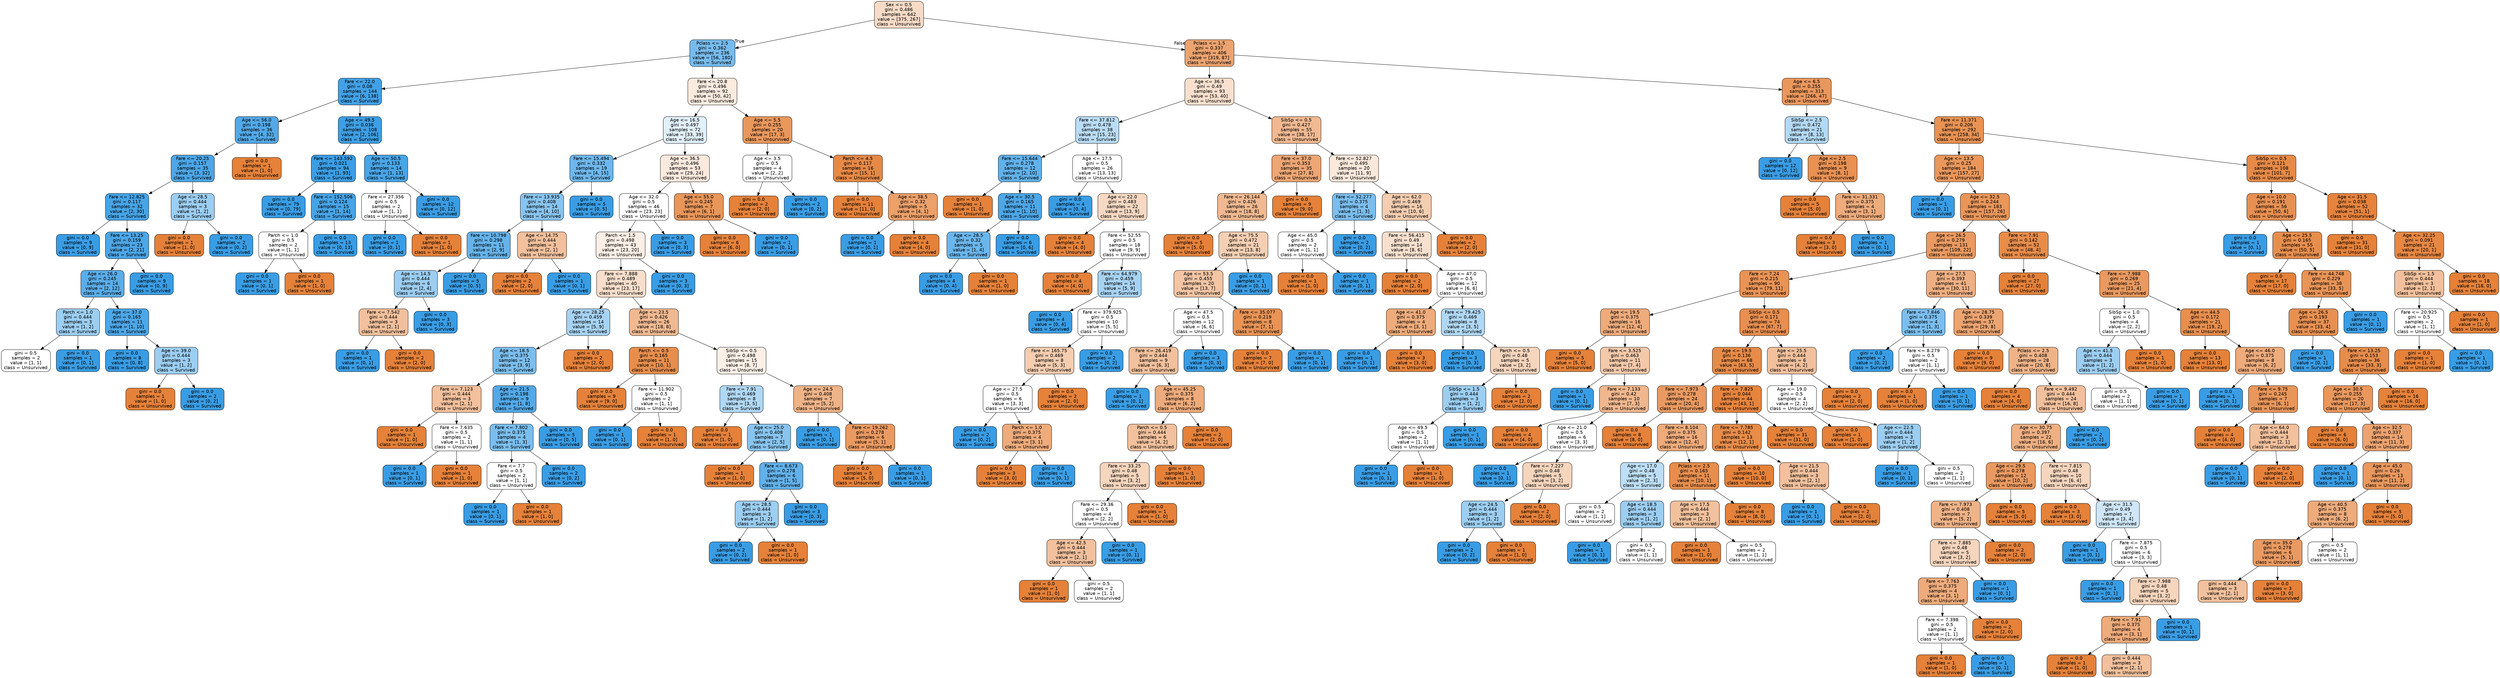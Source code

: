 digraph Tree {
node [shape=box, style="filled, rounded", color="black", fontname=helvetica] ;
edge [fontname=helvetica] ;
0 [label="Sex <= 0.5\ngini = 0.486\nsamples = 642\nvalue = [375, 267]\nclass = Unsurvived", fillcolor="#f8dbc6"] ;
1 [label="Pclass <= 2.5\ngini = 0.362\nsamples = 236\nvalue = [56, 180]\nclass = Survived", fillcolor="#77bbed"] ;
0 -> 1 [labeldistance=2.5, labelangle=45, headlabel="True"] ;
2 [label="Fare <= 22.0\ngini = 0.08\nsamples = 144\nvalue = [6, 138]\nclass = Survived", fillcolor="#42a1e6"] ;
1 -> 2 ;
3 [label="Age <= 56.0\ngini = 0.198\nsamples = 36\nvalue = [4, 32]\nclass = Survived", fillcolor="#52a9e8"] ;
2 -> 3 ;
4 [label="Fare <= 20.25\ngini = 0.157\nsamples = 35\nvalue = [3, 32]\nclass = Survived", fillcolor="#4ca6e7"] ;
3 -> 4 ;
5 [label="Fare <= 12.825\ngini = 0.117\nsamples = 32\nvalue = [2, 30]\nclass = Survived", fillcolor="#46a4e7"] ;
4 -> 5 ;
6 [label="gini = 0.0\nsamples = 9\nvalue = [0, 9]\nclass = Survived", fillcolor="#399de5"] ;
5 -> 6 ;
7 [label="Fare <= 13.25\ngini = 0.159\nsamples = 23\nvalue = [2, 21]\nclass = Survived", fillcolor="#4ca6e7"] ;
5 -> 7 ;
8 [label="Age <= 26.0\ngini = 0.245\nsamples = 14\nvalue = [2, 12]\nclass = Survived", fillcolor="#5aade9"] ;
7 -> 8 ;
9 [label="Parch <= 1.0\ngini = 0.444\nsamples = 3\nvalue = [1, 2]\nclass = Survived", fillcolor="#9ccef2"] ;
8 -> 9 ;
10 [label="gini = 0.5\nsamples = 2\nvalue = [1, 1]\nclass = Unsurvived", fillcolor="#ffffff"] ;
9 -> 10 ;
11 [label="gini = 0.0\nsamples = 1\nvalue = [0, 1]\nclass = Survived", fillcolor="#399de5"] ;
9 -> 11 ;
12 [label="Age <= 37.0\ngini = 0.165\nsamples = 11\nvalue = [1, 10]\nclass = Survived", fillcolor="#4da7e8"] ;
8 -> 12 ;
13 [label="gini = 0.0\nsamples = 8\nvalue = [0, 8]\nclass = Survived", fillcolor="#399de5"] ;
12 -> 13 ;
14 [label="Age <= 39.0\ngini = 0.444\nsamples = 3\nvalue = [1, 2]\nclass = Survived", fillcolor="#9ccef2"] ;
12 -> 14 ;
15 [label="gini = 0.0\nsamples = 1\nvalue = [1, 0]\nclass = Unsurvived", fillcolor="#e58139"] ;
14 -> 15 ;
16 [label="gini = 0.0\nsamples = 2\nvalue = [0, 2]\nclass = Survived", fillcolor="#399de5"] ;
14 -> 16 ;
17 [label="gini = 0.0\nsamples = 9\nvalue = [0, 9]\nclass = Survived", fillcolor="#399de5"] ;
7 -> 17 ;
18 [label="Age <= 28.5\ngini = 0.444\nsamples = 3\nvalue = [1, 2]\nclass = Survived", fillcolor="#9ccef2"] ;
4 -> 18 ;
19 [label="gini = 0.0\nsamples = 1\nvalue = [1, 0]\nclass = Unsurvived", fillcolor="#e58139"] ;
18 -> 19 ;
20 [label="gini = 0.0\nsamples = 2\nvalue = [0, 2]\nclass = Survived", fillcolor="#399de5"] ;
18 -> 20 ;
21 [label="gini = 0.0\nsamples = 1\nvalue = [1, 0]\nclass = Unsurvived", fillcolor="#e58139"] ;
3 -> 21 ;
22 [label="Age <= 49.5\ngini = 0.036\nsamples = 108\nvalue = [2, 106]\nclass = Survived", fillcolor="#3d9fe5"] ;
2 -> 22 ;
23 [label="Fare <= 143.592\ngini = 0.021\nsamples = 94\nvalue = [1, 93]\nclass = Survived", fillcolor="#3b9ee5"] ;
22 -> 23 ;
24 [label="gini = 0.0\nsamples = 79\nvalue = [0, 79]\nclass = Survived", fillcolor="#399de5"] ;
23 -> 24 ;
25 [label="Fare <= 152.506\ngini = 0.124\nsamples = 15\nvalue = [1, 14]\nclass = Survived", fillcolor="#47a4e7"] ;
23 -> 25 ;
26 [label="Parch <= 1.0\ngini = 0.5\nsamples = 2\nvalue = [1, 1]\nclass = Unsurvived", fillcolor="#ffffff"] ;
25 -> 26 ;
27 [label="gini = 0.0\nsamples = 1\nvalue = [0, 1]\nclass = Survived", fillcolor="#399de5"] ;
26 -> 27 ;
28 [label="gini = 0.0\nsamples = 1\nvalue = [1, 0]\nclass = Unsurvived", fillcolor="#e58139"] ;
26 -> 28 ;
29 [label="gini = 0.0\nsamples = 13\nvalue = [0, 13]\nclass = Survived", fillcolor="#399de5"] ;
25 -> 29 ;
30 [label="Age <= 50.5\ngini = 0.133\nsamples = 14\nvalue = [1, 13]\nclass = Survived", fillcolor="#48a5e7"] ;
22 -> 30 ;
31 [label="Fare <= 27.356\ngini = 0.5\nsamples = 2\nvalue = [1, 1]\nclass = Unsurvived", fillcolor="#ffffff"] ;
30 -> 31 ;
32 [label="gini = 0.0\nsamples = 1\nvalue = [0, 1]\nclass = Survived", fillcolor="#399de5"] ;
31 -> 32 ;
33 [label="gini = 0.0\nsamples = 1\nvalue = [1, 0]\nclass = Unsurvived", fillcolor="#e58139"] ;
31 -> 33 ;
34 [label="gini = 0.0\nsamples = 12\nvalue = [0, 12]\nclass = Survived", fillcolor="#399de5"] ;
30 -> 34 ;
35 [label="Fare <= 20.8\ngini = 0.496\nsamples = 92\nvalue = [50, 42]\nclass = Unsurvived", fillcolor="#fbebdf"] ;
1 -> 35 ;
36 [label="Age <= 16.5\ngini = 0.497\nsamples = 72\nvalue = [33, 39]\nclass = Survived", fillcolor="#e1f0fb"] ;
35 -> 36 ;
37 [label="Fare <= 15.494\ngini = 0.332\nsamples = 19\nvalue = [4, 15]\nclass = Survived", fillcolor="#6eb7ec"] ;
36 -> 37 ;
38 [label="Fare <= 13.935\ngini = 0.408\nsamples = 14\nvalue = [4, 10]\nclass = Survived", fillcolor="#88c4ef"] ;
37 -> 38 ;
39 [label="Fare <= 10.798\ngini = 0.298\nsamples = 11\nvalue = [2, 9]\nclass = Survived", fillcolor="#65b3eb"] ;
38 -> 39 ;
40 [label="Age <= 14.5\ngini = 0.444\nsamples = 6\nvalue = [2, 4]\nclass = Survived", fillcolor="#9ccef2"] ;
39 -> 40 ;
41 [label="Fare <= 7.542\ngini = 0.444\nsamples = 3\nvalue = [2, 1]\nclass = Unsurvived", fillcolor="#f2c09c"] ;
40 -> 41 ;
42 [label="gini = 0.0\nsamples = 1\nvalue = [0, 1]\nclass = Survived", fillcolor="#399de5"] ;
41 -> 42 ;
43 [label="gini = 0.0\nsamples = 2\nvalue = [2, 0]\nclass = Unsurvived", fillcolor="#e58139"] ;
41 -> 43 ;
44 [label="gini = 0.0\nsamples = 3\nvalue = [0, 3]\nclass = Survived", fillcolor="#399de5"] ;
40 -> 44 ;
45 [label="gini = 0.0\nsamples = 5\nvalue = [0, 5]\nclass = Survived", fillcolor="#399de5"] ;
39 -> 45 ;
46 [label="Age <= 14.75\ngini = 0.444\nsamples = 3\nvalue = [2, 1]\nclass = Unsurvived", fillcolor="#f2c09c"] ;
38 -> 46 ;
47 [label="gini = 0.0\nsamples = 2\nvalue = [2, 0]\nclass = Unsurvived", fillcolor="#e58139"] ;
46 -> 47 ;
48 [label="gini = 0.0\nsamples = 1\nvalue = [0, 1]\nclass = Survived", fillcolor="#399de5"] ;
46 -> 48 ;
49 [label="gini = 0.0\nsamples = 5\nvalue = [0, 5]\nclass = Survived", fillcolor="#399de5"] ;
37 -> 49 ;
50 [label="Age <= 36.5\ngini = 0.496\nsamples = 53\nvalue = [29, 24]\nclass = Unsurvived", fillcolor="#fbe9dd"] ;
36 -> 50 ;
51 [label="Age <= 32.0\ngini = 0.5\nsamples = 46\nvalue = [23, 23]\nclass = Unsurvived", fillcolor="#ffffff"] ;
50 -> 51 ;
52 [label="Parch <= 1.5\ngini = 0.498\nsamples = 43\nvalue = [23, 20]\nclass = Unsurvived", fillcolor="#fcefe5"] ;
51 -> 52 ;
53 [label="Fare <= 7.888\ngini = 0.489\nsamples = 40\nvalue = [23, 17]\nclass = Unsurvived", fillcolor="#f8decb"] ;
52 -> 53 ;
54 [label="Age <= 28.25\ngini = 0.459\nsamples = 14\nvalue = [5, 9]\nclass = Survived", fillcolor="#a7d3f3"] ;
53 -> 54 ;
55 [label="Age <= 18.5\ngini = 0.375\nsamples = 12\nvalue = [3, 9]\nclass = Survived", fillcolor="#7bbeee"] ;
54 -> 55 ;
56 [label="Fare <= 7.123\ngini = 0.444\nsamples = 3\nvalue = [2, 1]\nclass = Unsurvived", fillcolor="#f2c09c"] ;
55 -> 56 ;
57 [label="gini = 0.0\nsamples = 1\nvalue = [1, 0]\nclass = Unsurvived", fillcolor="#e58139"] ;
56 -> 57 ;
58 [label="Fare <= 7.635\ngini = 0.5\nsamples = 2\nvalue = [1, 1]\nclass = Unsurvived", fillcolor="#ffffff"] ;
56 -> 58 ;
59 [label="gini = 0.0\nsamples = 1\nvalue = [0, 1]\nclass = Survived", fillcolor="#399de5"] ;
58 -> 59 ;
60 [label="gini = 0.0\nsamples = 1\nvalue = [1, 0]\nclass = Unsurvived", fillcolor="#e58139"] ;
58 -> 60 ;
61 [label="Age <= 21.5\ngini = 0.198\nsamples = 9\nvalue = [1, 8]\nclass = Survived", fillcolor="#52a9e8"] ;
55 -> 61 ;
62 [label="Fare <= 7.802\ngini = 0.375\nsamples = 4\nvalue = [1, 3]\nclass = Survived", fillcolor="#7bbeee"] ;
61 -> 62 ;
63 [label="Fare <= 7.7\ngini = 0.5\nsamples = 2\nvalue = [1, 1]\nclass = Unsurvived", fillcolor="#ffffff"] ;
62 -> 63 ;
64 [label="gini = 0.0\nsamples = 1\nvalue = [0, 1]\nclass = Survived", fillcolor="#399de5"] ;
63 -> 64 ;
65 [label="gini = 0.0\nsamples = 1\nvalue = [1, 0]\nclass = Unsurvived", fillcolor="#e58139"] ;
63 -> 65 ;
66 [label="gini = 0.0\nsamples = 2\nvalue = [0, 2]\nclass = Survived", fillcolor="#399de5"] ;
62 -> 66 ;
67 [label="gini = 0.0\nsamples = 5\nvalue = [0, 5]\nclass = Survived", fillcolor="#399de5"] ;
61 -> 67 ;
68 [label="gini = 0.0\nsamples = 2\nvalue = [2, 0]\nclass = Unsurvived", fillcolor="#e58139"] ;
54 -> 68 ;
69 [label="Age <= 23.5\ngini = 0.426\nsamples = 26\nvalue = [18, 8]\nclass = Unsurvived", fillcolor="#f1b991"] ;
53 -> 69 ;
70 [label="Parch <= 0.5\ngini = 0.165\nsamples = 11\nvalue = [10, 1]\nclass = Unsurvived", fillcolor="#e88e4d"] ;
69 -> 70 ;
71 [label="gini = 0.0\nsamples = 9\nvalue = [9, 0]\nclass = Unsurvived", fillcolor="#e58139"] ;
70 -> 71 ;
72 [label="Fare <= 11.902\ngini = 0.5\nsamples = 2\nvalue = [1, 1]\nclass = Unsurvived", fillcolor="#ffffff"] ;
70 -> 72 ;
73 [label="gini = 0.0\nsamples = 1\nvalue = [0, 1]\nclass = Survived", fillcolor="#399de5"] ;
72 -> 73 ;
74 [label="gini = 0.0\nsamples = 1\nvalue = [1, 0]\nclass = Unsurvived", fillcolor="#e58139"] ;
72 -> 74 ;
75 [label="SibSp <= 0.5\ngini = 0.498\nsamples = 15\nvalue = [8, 7]\nclass = Unsurvived", fillcolor="#fcefe6"] ;
69 -> 75 ;
76 [label="Fare <= 7.91\ngini = 0.469\nsamples = 8\nvalue = [3, 5]\nclass = Survived", fillcolor="#b0d8f5"] ;
75 -> 76 ;
77 [label="gini = 0.0\nsamples = 1\nvalue = [1, 0]\nclass = Unsurvived", fillcolor="#e58139"] ;
76 -> 77 ;
78 [label="Age <= 25.0\ngini = 0.408\nsamples = 7\nvalue = [2, 5]\nclass = Survived", fillcolor="#88c4ef"] ;
76 -> 78 ;
79 [label="gini = 0.0\nsamples = 1\nvalue = [1, 0]\nclass = Unsurvived", fillcolor="#e58139"] ;
78 -> 79 ;
80 [label="Fare <= 8.673\ngini = 0.278\nsamples = 6\nvalue = [1, 5]\nclass = Survived", fillcolor="#61b1ea"] ;
78 -> 80 ;
81 [label="Age <= 28.5\ngini = 0.444\nsamples = 3\nvalue = [1, 2]\nclass = Survived", fillcolor="#9ccef2"] ;
80 -> 81 ;
82 [label="gini = 0.0\nsamples = 2\nvalue = [0, 2]\nclass = Survived", fillcolor="#399de5"] ;
81 -> 82 ;
83 [label="gini = 0.0\nsamples = 1\nvalue = [1, 0]\nclass = Unsurvived", fillcolor="#e58139"] ;
81 -> 83 ;
84 [label="gini = 0.0\nsamples = 3\nvalue = [0, 3]\nclass = Survived", fillcolor="#399de5"] ;
80 -> 84 ;
85 [label="Age <= 24.5\ngini = 0.408\nsamples = 7\nvalue = [5, 2]\nclass = Unsurvived", fillcolor="#efb388"] ;
75 -> 85 ;
86 [label="gini = 0.0\nsamples = 1\nvalue = [0, 1]\nclass = Survived", fillcolor="#399de5"] ;
85 -> 86 ;
87 [label="Fare <= 19.262\ngini = 0.278\nsamples = 6\nvalue = [5, 1]\nclass = Unsurvived", fillcolor="#ea9a61"] ;
85 -> 87 ;
88 [label="gini = 0.0\nsamples = 5\nvalue = [5, 0]\nclass = Unsurvived", fillcolor="#e58139"] ;
87 -> 88 ;
89 [label="gini = 0.0\nsamples = 1\nvalue = [0, 1]\nclass = Survived", fillcolor="#399de5"] ;
87 -> 89 ;
90 [label="gini = 0.0\nsamples = 3\nvalue = [0, 3]\nclass = Survived", fillcolor="#399de5"] ;
52 -> 90 ;
91 [label="gini = 0.0\nsamples = 3\nvalue = [0, 3]\nclass = Survived", fillcolor="#399de5"] ;
51 -> 91 ;
92 [label="Age <= 55.0\ngini = 0.245\nsamples = 7\nvalue = [6, 1]\nclass = Unsurvived", fillcolor="#e9965a"] ;
50 -> 92 ;
93 [label="gini = 0.0\nsamples = 6\nvalue = [6, 0]\nclass = Unsurvived", fillcolor="#e58139"] ;
92 -> 93 ;
94 [label="gini = 0.0\nsamples = 1\nvalue = [0, 1]\nclass = Survived", fillcolor="#399de5"] ;
92 -> 94 ;
95 [label="Age <= 5.5\ngini = 0.255\nsamples = 20\nvalue = [17, 3]\nclass = Unsurvived", fillcolor="#ea975c"] ;
35 -> 95 ;
96 [label="Age <= 3.5\ngini = 0.5\nsamples = 4\nvalue = [2, 2]\nclass = Unsurvived", fillcolor="#ffffff"] ;
95 -> 96 ;
97 [label="gini = 0.0\nsamples = 2\nvalue = [2, 0]\nclass = Unsurvived", fillcolor="#e58139"] ;
96 -> 97 ;
98 [label="gini = 0.0\nsamples = 2\nvalue = [0, 2]\nclass = Survived", fillcolor="#399de5"] ;
96 -> 98 ;
99 [label="Parch <= 4.5\ngini = 0.117\nsamples = 16\nvalue = [15, 1]\nclass = Unsurvived", fillcolor="#e78946"] ;
95 -> 99 ;
100 [label="gini = 0.0\nsamples = 11\nvalue = [11, 0]\nclass = Unsurvived", fillcolor="#e58139"] ;
99 -> 100 ;
101 [label="Age <= 38.5\ngini = 0.32\nsamples = 5\nvalue = [4, 1]\nclass = Unsurvived", fillcolor="#eca06a"] ;
99 -> 101 ;
102 [label="gini = 0.0\nsamples = 1\nvalue = [0, 1]\nclass = Survived", fillcolor="#399de5"] ;
101 -> 102 ;
103 [label="gini = 0.0\nsamples = 4\nvalue = [4, 0]\nclass = Unsurvived", fillcolor="#e58139"] ;
101 -> 103 ;
104 [label="Pclass <= 1.5\ngini = 0.337\nsamples = 406\nvalue = [319, 87]\nclass = Unsurvived", fillcolor="#eca36f"] ;
0 -> 104 [labeldistance=2.5, labelangle=-45, headlabel="False"] ;
105 [label="Age <= 36.5\ngini = 0.49\nsamples = 93\nvalue = [53, 40]\nclass = Unsurvived", fillcolor="#f9e0ce"] ;
104 -> 105 ;
106 [label="Fare <= 37.812\ngini = 0.478\nsamples = 38\nvalue = [15, 23]\nclass = Survived", fillcolor="#baddf6"] ;
105 -> 106 ;
107 [label="Fare <= 15.644\ngini = 0.278\nsamples = 12\nvalue = [2, 10]\nclass = Survived", fillcolor="#61b1ea"] ;
106 -> 107 ;
108 [label="gini = 0.0\nsamples = 1\nvalue = [1, 0]\nclass = Unsurvived", fillcolor="#e58139"] ;
107 -> 108 ;
109 [label="Age <= 30.5\ngini = 0.165\nsamples = 11\nvalue = [1, 10]\nclass = Survived", fillcolor="#4da7e8"] ;
107 -> 109 ;
110 [label="Age <= 28.5\ngini = 0.32\nsamples = 5\nvalue = [1, 4]\nclass = Survived", fillcolor="#6ab6ec"] ;
109 -> 110 ;
111 [label="gini = 0.0\nsamples = 4\nvalue = [0, 4]\nclass = Survived", fillcolor="#399de5"] ;
110 -> 111 ;
112 [label="gini = 0.0\nsamples = 1\nvalue = [1, 0]\nclass = Unsurvived", fillcolor="#e58139"] ;
110 -> 112 ;
113 [label="gini = 0.0\nsamples = 6\nvalue = [0, 6]\nclass = Survived", fillcolor="#399de5"] ;
109 -> 113 ;
114 [label="Age <= 17.5\ngini = 0.5\nsamples = 26\nvalue = [13, 13]\nclass = Unsurvived", fillcolor="#ffffff"] ;
106 -> 114 ;
115 [label="gini = 0.0\nsamples = 4\nvalue = [0, 4]\nclass = Survived", fillcolor="#399de5"] ;
114 -> 115 ;
116 [label="Age <= 22.0\ngini = 0.483\nsamples = 22\nvalue = [13, 9]\nclass = Unsurvived", fillcolor="#f7d8c2"] ;
114 -> 116 ;
117 [label="gini = 0.0\nsamples = 4\nvalue = [4, 0]\nclass = Unsurvived", fillcolor="#e58139"] ;
116 -> 117 ;
118 [label="Fare <= 52.55\ngini = 0.5\nsamples = 18\nvalue = [9, 9]\nclass = Unsurvived", fillcolor="#ffffff"] ;
116 -> 118 ;
119 [label="gini = 0.0\nsamples = 4\nvalue = [4, 0]\nclass = Unsurvived", fillcolor="#e58139"] ;
118 -> 119 ;
120 [label="Fare <= 64.979\ngini = 0.459\nsamples = 14\nvalue = [5, 9]\nclass = Survived", fillcolor="#a7d3f3"] ;
118 -> 120 ;
121 [label="gini = 0.0\nsamples = 4\nvalue = [0, 4]\nclass = Survived", fillcolor="#399de5"] ;
120 -> 121 ;
122 [label="Fare <= 379.925\ngini = 0.5\nsamples = 10\nvalue = [5, 5]\nclass = Unsurvived", fillcolor="#ffffff"] ;
120 -> 122 ;
123 [label="Fare <= 165.75\ngini = 0.469\nsamples = 8\nvalue = [5, 3]\nclass = Unsurvived", fillcolor="#f5cdb0"] ;
122 -> 123 ;
124 [label="Age <= 27.5\ngini = 0.5\nsamples = 6\nvalue = [3, 3]\nclass = Unsurvived", fillcolor="#ffffff"] ;
123 -> 124 ;
125 [label="gini = 0.0\nsamples = 2\nvalue = [0, 2]\nclass = Survived", fillcolor="#399de5"] ;
124 -> 125 ;
126 [label="Parch <= 1.0\ngini = 0.375\nsamples = 4\nvalue = [3, 1]\nclass = Unsurvived", fillcolor="#eeab7b"] ;
124 -> 126 ;
127 [label="gini = 0.0\nsamples = 3\nvalue = [3, 0]\nclass = Unsurvived", fillcolor="#e58139"] ;
126 -> 127 ;
128 [label="gini = 0.0\nsamples = 1\nvalue = [0, 1]\nclass = Survived", fillcolor="#399de5"] ;
126 -> 128 ;
129 [label="gini = 0.0\nsamples = 2\nvalue = [2, 0]\nclass = Unsurvived", fillcolor="#e58139"] ;
123 -> 129 ;
130 [label="gini = 0.0\nsamples = 2\nvalue = [0, 2]\nclass = Survived", fillcolor="#399de5"] ;
122 -> 130 ;
131 [label="SibSp <= 0.5\ngini = 0.427\nsamples = 55\nvalue = [38, 17]\nclass = Unsurvived", fillcolor="#f1b992"] ;
105 -> 131 ;
132 [label="Fare <= 37.0\ngini = 0.353\nsamples = 35\nvalue = [27, 8]\nclass = Unsurvived", fillcolor="#eda674"] ;
131 -> 132 ;
133 [label="Fare <= 26.144\ngini = 0.426\nsamples = 26\nvalue = [18, 8]\nclass = Unsurvived", fillcolor="#f1b991"] ;
132 -> 133 ;
134 [label="gini = 0.0\nsamples = 5\nvalue = [5, 0]\nclass = Unsurvived", fillcolor="#e58139"] ;
133 -> 134 ;
135 [label="Age <= 75.5\ngini = 0.472\nsamples = 21\nvalue = [13, 8]\nclass = Unsurvived", fillcolor="#f5cfb3"] ;
133 -> 135 ;
136 [label="Age <= 53.5\ngini = 0.455\nsamples = 20\nvalue = [13, 7]\nclass = Unsurvived", fillcolor="#f3c5a4"] ;
135 -> 136 ;
137 [label="Age <= 47.5\ngini = 0.5\nsamples = 12\nvalue = [6, 6]\nclass = Unsurvived", fillcolor="#ffffff"] ;
136 -> 137 ;
138 [label="Fare <= 26.419\ngini = 0.444\nsamples = 9\nvalue = [6, 3]\nclass = Unsurvived", fillcolor="#f2c09c"] ;
137 -> 138 ;
139 [label="gini = 0.0\nsamples = 1\nvalue = [0, 1]\nclass = Survived", fillcolor="#399de5"] ;
138 -> 139 ;
140 [label="Age <= 45.25\ngini = 0.375\nsamples = 8\nvalue = [6, 2]\nclass = Unsurvived", fillcolor="#eeab7b"] ;
138 -> 140 ;
141 [label="Parch <= 0.5\ngini = 0.444\nsamples = 6\nvalue = [4, 2]\nclass = Unsurvived", fillcolor="#f2c09c"] ;
140 -> 141 ;
142 [label="Fare <= 33.25\ngini = 0.48\nsamples = 5\nvalue = [3, 2]\nclass = Unsurvived", fillcolor="#f6d5bd"] ;
141 -> 142 ;
143 [label="Fare <= 29.36\ngini = 0.5\nsamples = 4\nvalue = [2, 2]\nclass = Unsurvived", fillcolor="#ffffff"] ;
142 -> 143 ;
144 [label="Age <= 42.5\ngini = 0.444\nsamples = 3\nvalue = [2, 1]\nclass = Unsurvived", fillcolor="#f2c09c"] ;
143 -> 144 ;
145 [label="gini = 0.0\nsamples = 1\nvalue = [1, 0]\nclass = Unsurvived", fillcolor="#e58139"] ;
144 -> 145 ;
146 [label="gini = 0.5\nsamples = 2\nvalue = [1, 1]\nclass = Unsurvived", fillcolor="#ffffff"] ;
144 -> 146 ;
147 [label="gini = 0.0\nsamples = 1\nvalue = [0, 1]\nclass = Survived", fillcolor="#399de5"] ;
143 -> 147 ;
148 [label="gini = 0.0\nsamples = 1\nvalue = [1, 0]\nclass = Unsurvived", fillcolor="#e58139"] ;
142 -> 148 ;
149 [label="gini = 0.0\nsamples = 1\nvalue = [1, 0]\nclass = Unsurvived", fillcolor="#e58139"] ;
141 -> 149 ;
150 [label="gini = 0.0\nsamples = 2\nvalue = [2, 0]\nclass = Unsurvived", fillcolor="#e58139"] ;
140 -> 150 ;
151 [label="gini = 0.0\nsamples = 3\nvalue = [0, 3]\nclass = Survived", fillcolor="#399de5"] ;
137 -> 151 ;
152 [label="Fare <= 35.077\ngini = 0.219\nsamples = 8\nvalue = [7, 1]\nclass = Unsurvived", fillcolor="#e99355"] ;
136 -> 152 ;
153 [label="gini = 0.0\nsamples = 7\nvalue = [7, 0]\nclass = Unsurvived", fillcolor="#e58139"] ;
152 -> 153 ;
154 [label="gini = 0.0\nsamples = 1\nvalue = [0, 1]\nclass = Survived", fillcolor="#399de5"] ;
152 -> 154 ;
155 [label="gini = 0.0\nsamples = 1\nvalue = [0, 1]\nclass = Survived", fillcolor="#399de5"] ;
135 -> 155 ;
156 [label="gini = 0.0\nsamples = 9\nvalue = [9, 0]\nclass = Unsurvived", fillcolor="#e58139"] ;
132 -> 156 ;
157 [label="Fare <= 52.827\ngini = 0.495\nsamples = 20\nvalue = [11, 9]\nclass = Unsurvived", fillcolor="#fae8db"] ;
131 -> 157 ;
158 [label="Fare <= 52.277\ngini = 0.375\nsamples = 4\nvalue = [1, 3]\nclass = Survived", fillcolor="#7bbeee"] ;
157 -> 158 ;
159 [label="Age <= 45.0\ngini = 0.5\nsamples = 2\nvalue = [1, 1]\nclass = Unsurvived", fillcolor="#ffffff"] ;
158 -> 159 ;
160 [label="gini = 0.0\nsamples = 1\nvalue = [1, 0]\nclass = Unsurvived", fillcolor="#e58139"] ;
159 -> 160 ;
161 [label="gini = 0.0\nsamples = 1\nvalue = [0, 1]\nclass = Survived", fillcolor="#399de5"] ;
159 -> 161 ;
162 [label="gini = 0.0\nsamples = 2\nvalue = [0, 2]\nclass = Survived", fillcolor="#399de5"] ;
158 -> 162 ;
163 [label="Age <= 62.0\ngini = 0.469\nsamples = 16\nvalue = [10, 6]\nclass = Unsurvived", fillcolor="#f5cdb0"] ;
157 -> 163 ;
164 [label="Fare <= 56.415\ngini = 0.49\nsamples = 14\nvalue = [8, 6]\nclass = Unsurvived", fillcolor="#f8e0ce"] ;
163 -> 164 ;
165 [label="gini = 0.0\nsamples = 2\nvalue = [2, 0]\nclass = Unsurvived", fillcolor="#e58139"] ;
164 -> 165 ;
166 [label="Age <= 47.0\ngini = 0.5\nsamples = 12\nvalue = [6, 6]\nclass = Unsurvived", fillcolor="#ffffff"] ;
164 -> 166 ;
167 [label="Age <= 41.0\ngini = 0.375\nsamples = 4\nvalue = [3, 1]\nclass = Unsurvived", fillcolor="#eeab7b"] ;
166 -> 167 ;
168 [label="gini = 0.0\nsamples = 1\nvalue = [0, 1]\nclass = Survived", fillcolor="#399de5"] ;
167 -> 168 ;
169 [label="gini = 0.0\nsamples = 3\nvalue = [3, 0]\nclass = Unsurvived", fillcolor="#e58139"] ;
167 -> 169 ;
170 [label="Fare <= 79.425\ngini = 0.469\nsamples = 8\nvalue = [3, 5]\nclass = Survived", fillcolor="#b0d8f5"] ;
166 -> 170 ;
171 [label="gini = 0.0\nsamples = 3\nvalue = [0, 3]\nclass = Survived", fillcolor="#399de5"] ;
170 -> 171 ;
172 [label="Parch <= 0.5\ngini = 0.48\nsamples = 5\nvalue = [3, 2]\nclass = Unsurvived", fillcolor="#f6d5bd"] ;
170 -> 172 ;
173 [label="SibSp <= 1.5\ngini = 0.444\nsamples = 3\nvalue = [1, 2]\nclass = Survived", fillcolor="#9ccef2"] ;
172 -> 173 ;
174 [label="Age <= 49.5\ngini = 0.5\nsamples = 2\nvalue = [1, 1]\nclass = Unsurvived", fillcolor="#ffffff"] ;
173 -> 174 ;
175 [label="gini = 0.0\nsamples = 1\nvalue = [0, 1]\nclass = Survived", fillcolor="#399de5"] ;
174 -> 175 ;
176 [label="gini = 0.0\nsamples = 1\nvalue = [1, 0]\nclass = Unsurvived", fillcolor="#e58139"] ;
174 -> 176 ;
177 [label="gini = 0.0\nsamples = 1\nvalue = [0, 1]\nclass = Survived", fillcolor="#399de5"] ;
173 -> 177 ;
178 [label="gini = 0.0\nsamples = 2\nvalue = [2, 0]\nclass = Unsurvived", fillcolor="#e58139"] ;
172 -> 178 ;
179 [label="gini = 0.0\nsamples = 2\nvalue = [2, 0]\nclass = Unsurvived", fillcolor="#e58139"] ;
163 -> 179 ;
180 [label="Age <= 6.5\ngini = 0.255\nsamples = 313\nvalue = [266, 47]\nclass = Unsurvived", fillcolor="#ea975c"] ;
104 -> 180 ;
181 [label="SibSp <= 2.5\ngini = 0.472\nsamples = 21\nvalue = [8, 13]\nclass = Survived", fillcolor="#b3d9f5"] ;
180 -> 181 ;
182 [label="gini = 0.0\nsamples = 12\nvalue = [0, 12]\nclass = Survived", fillcolor="#399de5"] ;
181 -> 182 ;
183 [label="Age <= 2.5\ngini = 0.198\nsamples = 9\nvalue = [8, 1]\nclass = Unsurvived", fillcolor="#e89152"] ;
181 -> 183 ;
184 [label="gini = 0.0\nsamples = 5\nvalue = [5, 0]\nclass = Unsurvived", fillcolor="#e58139"] ;
183 -> 184 ;
185 [label="Fare <= 31.331\ngini = 0.375\nsamples = 4\nvalue = [3, 1]\nclass = Unsurvived", fillcolor="#eeab7b"] ;
183 -> 185 ;
186 [label="gini = 0.0\nsamples = 3\nvalue = [3, 0]\nclass = Unsurvived", fillcolor="#e58139"] ;
185 -> 186 ;
187 [label="gini = 0.0\nsamples = 1\nvalue = [0, 1]\nclass = Survived", fillcolor="#399de5"] ;
185 -> 187 ;
188 [label="Fare <= 11.371\ngini = 0.206\nsamples = 292\nvalue = [258, 34]\nclass = Unsurvived", fillcolor="#e89253"] ;
180 -> 188 ;
189 [label="Age <= 13.5\ngini = 0.25\nsamples = 184\nvalue = [157, 27]\nclass = Unsurvived", fillcolor="#e9975b"] ;
188 -> 189 ;
190 [label="gini = 0.0\nsamples = 1\nvalue = [0, 1]\nclass = Survived", fillcolor="#399de5"] ;
189 -> 190 ;
191 [label="Age <= 32.5\ngini = 0.244\nsamples = 183\nvalue = [157, 26]\nclass = Unsurvived", fillcolor="#e9965a"] ;
189 -> 191 ;
192 [label="Age <= 26.5\ngini = 0.279\nsamples = 131\nvalue = [109, 22]\nclass = Unsurvived", fillcolor="#ea9a61"] ;
191 -> 192 ;
193 [label="Fare <= 7.24\ngini = 0.215\nsamples = 90\nvalue = [79, 11]\nclass = Unsurvived", fillcolor="#e99355"] ;
192 -> 193 ;
194 [label="Age <= 19.5\ngini = 0.375\nsamples = 16\nvalue = [12, 4]\nclass = Unsurvived", fillcolor="#eeab7b"] ;
193 -> 194 ;
195 [label="gini = 0.0\nsamples = 5\nvalue = [5, 0]\nclass = Unsurvived", fillcolor="#e58139"] ;
194 -> 195 ;
196 [label="Fare <= 3.525\ngini = 0.463\nsamples = 11\nvalue = [7, 4]\nclass = Unsurvived", fillcolor="#f4c9aa"] ;
194 -> 196 ;
197 [label="gini = 0.0\nsamples = 1\nvalue = [0, 1]\nclass = Survived", fillcolor="#399de5"] ;
196 -> 197 ;
198 [label="Fare <= 7.133\ngini = 0.42\nsamples = 10\nvalue = [7, 3]\nclass = Unsurvived", fillcolor="#f0b78e"] ;
196 -> 198 ;
199 [label="gini = 0.0\nsamples = 4\nvalue = [4, 0]\nclass = Unsurvived", fillcolor="#e58139"] ;
198 -> 199 ;
200 [label="Age <= 21.0\ngini = 0.5\nsamples = 6\nvalue = [3, 3]\nclass = Unsurvived", fillcolor="#ffffff"] ;
198 -> 200 ;
201 [label="gini = 0.0\nsamples = 1\nvalue = [0, 1]\nclass = Survived", fillcolor="#399de5"] ;
200 -> 201 ;
202 [label="Fare <= 7.227\ngini = 0.48\nsamples = 5\nvalue = [3, 2]\nclass = Unsurvived", fillcolor="#f6d5bd"] ;
200 -> 202 ;
203 [label="Age <= 24.5\ngini = 0.444\nsamples = 3\nvalue = [1, 2]\nclass = Survived", fillcolor="#9ccef2"] ;
202 -> 203 ;
204 [label="gini = 0.0\nsamples = 2\nvalue = [0, 2]\nclass = Survived", fillcolor="#399de5"] ;
203 -> 204 ;
205 [label="gini = 0.0\nsamples = 1\nvalue = [1, 0]\nclass = Unsurvived", fillcolor="#e58139"] ;
203 -> 205 ;
206 [label="gini = 0.0\nsamples = 2\nvalue = [2, 0]\nclass = Unsurvived", fillcolor="#e58139"] ;
202 -> 206 ;
207 [label="SibSp <= 0.5\ngini = 0.171\nsamples = 74\nvalue = [67, 7]\nclass = Unsurvived", fillcolor="#e88e4e"] ;
193 -> 207 ;
208 [label="Age <= 19.5\ngini = 0.136\nsamples = 68\nvalue = [63, 5]\nclass = Unsurvived", fillcolor="#e78b49"] ;
207 -> 208 ;
209 [label="Fare <= 7.973\ngini = 0.278\nsamples = 24\nvalue = [20, 4]\nclass = Unsurvived", fillcolor="#ea9a61"] ;
208 -> 209 ;
210 [label="gini = 0.0\nsamples = 8\nvalue = [8, 0]\nclass = Unsurvived", fillcolor="#e58139"] ;
209 -> 210 ;
211 [label="Fare <= 8.104\ngini = 0.375\nsamples = 16\nvalue = [12, 4]\nclass = Unsurvived", fillcolor="#eeab7b"] ;
209 -> 211 ;
212 [label="Age <= 17.0\ngini = 0.48\nsamples = 5\nvalue = [2, 3]\nclass = Survived", fillcolor="#bddef6"] ;
211 -> 212 ;
213 [label="gini = 0.5\nsamples = 2\nvalue = [1, 1]\nclass = Unsurvived", fillcolor="#ffffff"] ;
212 -> 213 ;
214 [label="Age <= 18.5\ngini = 0.444\nsamples = 3\nvalue = [1, 2]\nclass = Survived", fillcolor="#9ccef2"] ;
212 -> 214 ;
215 [label="gini = 0.0\nsamples = 1\nvalue = [0, 1]\nclass = Survived", fillcolor="#399de5"] ;
214 -> 215 ;
216 [label="gini = 0.5\nsamples = 2\nvalue = [1, 1]\nclass = Unsurvived", fillcolor="#ffffff"] ;
214 -> 216 ;
217 [label="Pclass <= 2.5\ngini = 0.165\nsamples = 11\nvalue = [10, 1]\nclass = Unsurvived", fillcolor="#e88e4d"] ;
211 -> 217 ;
218 [label="Age <= 17.5\ngini = 0.444\nsamples = 3\nvalue = [2, 1]\nclass = Unsurvived", fillcolor="#f2c09c"] ;
217 -> 218 ;
219 [label="gini = 0.0\nsamples = 1\nvalue = [1, 0]\nclass = Unsurvived", fillcolor="#e58139"] ;
218 -> 219 ;
220 [label="gini = 0.5\nsamples = 2\nvalue = [1, 1]\nclass = Unsurvived", fillcolor="#ffffff"] ;
218 -> 220 ;
221 [label="gini = 0.0\nsamples = 8\nvalue = [8, 0]\nclass = Unsurvived", fillcolor="#e58139"] ;
217 -> 221 ;
222 [label="Fare <= 7.825\ngini = 0.044\nsamples = 44\nvalue = [43, 1]\nclass = Unsurvived", fillcolor="#e6843e"] ;
208 -> 222 ;
223 [label="Fare <= 7.785\ngini = 0.142\nsamples = 13\nvalue = [12, 1]\nclass = Unsurvived", fillcolor="#e78c49"] ;
222 -> 223 ;
224 [label="gini = 0.0\nsamples = 10\nvalue = [10, 0]\nclass = Unsurvived", fillcolor="#e58139"] ;
223 -> 224 ;
225 [label="Age <= 21.5\ngini = 0.444\nsamples = 3\nvalue = [2, 1]\nclass = Unsurvived", fillcolor="#f2c09c"] ;
223 -> 225 ;
226 [label="gini = 0.0\nsamples = 1\nvalue = [0, 1]\nclass = Survived", fillcolor="#399de5"] ;
225 -> 226 ;
227 [label="gini = 0.0\nsamples = 2\nvalue = [2, 0]\nclass = Unsurvived", fillcolor="#e58139"] ;
225 -> 227 ;
228 [label="gini = 0.0\nsamples = 31\nvalue = [31, 0]\nclass = Unsurvived", fillcolor="#e58139"] ;
222 -> 228 ;
229 [label="Age <= 25.5\ngini = 0.444\nsamples = 6\nvalue = [4, 2]\nclass = Unsurvived", fillcolor="#f2c09c"] ;
207 -> 229 ;
230 [label="Age <= 19.0\ngini = 0.5\nsamples = 4\nvalue = [2, 2]\nclass = Unsurvived", fillcolor="#ffffff"] ;
229 -> 230 ;
231 [label="gini = 0.0\nsamples = 1\nvalue = [1, 0]\nclass = Unsurvived", fillcolor="#e58139"] ;
230 -> 231 ;
232 [label="Age <= 22.5\ngini = 0.444\nsamples = 3\nvalue = [1, 2]\nclass = Survived", fillcolor="#9ccef2"] ;
230 -> 232 ;
233 [label="gini = 0.0\nsamples = 1\nvalue = [0, 1]\nclass = Survived", fillcolor="#399de5"] ;
232 -> 233 ;
234 [label="gini = 0.5\nsamples = 2\nvalue = [1, 1]\nclass = Unsurvived", fillcolor="#ffffff"] ;
232 -> 234 ;
235 [label="gini = 0.0\nsamples = 2\nvalue = [2, 0]\nclass = Unsurvived", fillcolor="#e58139"] ;
229 -> 235 ;
236 [label="Age <= 27.5\ngini = 0.393\nsamples = 41\nvalue = [30, 11]\nclass = Unsurvived", fillcolor="#efaf82"] ;
192 -> 236 ;
237 [label="Fare <= 7.846\ngini = 0.375\nsamples = 4\nvalue = [1, 3]\nclass = Survived", fillcolor="#7bbeee"] ;
236 -> 237 ;
238 [label="gini = 0.0\nsamples = 2\nvalue = [0, 2]\nclass = Survived", fillcolor="#399de5"] ;
237 -> 238 ;
239 [label="Fare <= 8.279\ngini = 0.5\nsamples = 2\nvalue = [1, 1]\nclass = Unsurvived", fillcolor="#ffffff"] ;
237 -> 239 ;
240 [label="gini = 0.0\nsamples = 1\nvalue = [1, 0]\nclass = Unsurvived", fillcolor="#e58139"] ;
239 -> 240 ;
241 [label="gini = 0.0\nsamples = 1\nvalue = [0, 1]\nclass = Survived", fillcolor="#399de5"] ;
239 -> 241 ;
242 [label="Age <= 28.75\ngini = 0.339\nsamples = 37\nvalue = [29, 8]\nclass = Unsurvived", fillcolor="#eca470"] ;
236 -> 242 ;
243 [label="gini = 0.0\nsamples = 9\nvalue = [9, 0]\nclass = Unsurvived", fillcolor="#e58139"] ;
242 -> 243 ;
244 [label="Pclass <= 2.5\ngini = 0.408\nsamples = 28\nvalue = [20, 8]\nclass = Unsurvived", fillcolor="#efb388"] ;
242 -> 244 ;
245 [label="gini = 0.0\nsamples = 4\nvalue = [4, 0]\nclass = Unsurvived", fillcolor="#e58139"] ;
244 -> 245 ;
246 [label="Fare <= 9.492\ngini = 0.444\nsamples = 24\nvalue = [16, 8]\nclass = Unsurvived", fillcolor="#f2c09c"] ;
244 -> 246 ;
247 [label="Age <= 30.75\ngini = 0.397\nsamples = 22\nvalue = [16, 6]\nclass = Unsurvived", fillcolor="#efb083"] ;
246 -> 247 ;
248 [label="Age <= 29.5\ngini = 0.278\nsamples = 12\nvalue = [10, 2]\nclass = Unsurvived", fillcolor="#ea9a61"] ;
247 -> 248 ;
249 [label="Fare <= 7.973\ngini = 0.408\nsamples = 7\nvalue = [5, 2]\nclass = Unsurvived", fillcolor="#efb388"] ;
248 -> 249 ;
250 [label="Fare <= 7.885\ngini = 0.48\nsamples = 5\nvalue = [3, 2]\nclass = Unsurvived", fillcolor="#f6d5bd"] ;
249 -> 250 ;
251 [label="Fare <= 7.763\ngini = 0.375\nsamples = 4\nvalue = [3, 1]\nclass = Unsurvived", fillcolor="#eeab7b"] ;
250 -> 251 ;
252 [label="Fare <= 7.398\ngini = 0.5\nsamples = 2\nvalue = [1, 1]\nclass = Unsurvived", fillcolor="#ffffff"] ;
251 -> 252 ;
253 [label="gini = 0.0\nsamples = 1\nvalue = [1, 0]\nclass = Unsurvived", fillcolor="#e58139"] ;
252 -> 253 ;
254 [label="gini = 0.0\nsamples = 1\nvalue = [0, 1]\nclass = Survived", fillcolor="#399de5"] ;
252 -> 254 ;
255 [label="gini = 0.0\nsamples = 2\nvalue = [2, 0]\nclass = Unsurvived", fillcolor="#e58139"] ;
251 -> 255 ;
256 [label="gini = 0.0\nsamples = 1\nvalue = [0, 1]\nclass = Survived", fillcolor="#399de5"] ;
250 -> 256 ;
257 [label="gini = 0.0\nsamples = 2\nvalue = [2, 0]\nclass = Unsurvived", fillcolor="#e58139"] ;
249 -> 257 ;
258 [label="gini = 0.0\nsamples = 5\nvalue = [5, 0]\nclass = Unsurvived", fillcolor="#e58139"] ;
248 -> 258 ;
259 [label="Fare <= 7.815\ngini = 0.48\nsamples = 10\nvalue = [6, 4]\nclass = Unsurvived", fillcolor="#f6d5bd"] ;
247 -> 259 ;
260 [label="gini = 0.0\nsamples = 3\nvalue = [3, 0]\nclass = Unsurvived", fillcolor="#e58139"] ;
259 -> 260 ;
261 [label="Age <= 31.5\ngini = 0.49\nsamples = 7\nvalue = [3, 4]\nclass = Survived", fillcolor="#cee6f8"] ;
259 -> 261 ;
262 [label="gini = 0.0\nsamples = 1\nvalue = [0, 1]\nclass = Survived", fillcolor="#399de5"] ;
261 -> 262 ;
263 [label="Fare <= 7.875\ngini = 0.5\nsamples = 6\nvalue = [3, 3]\nclass = Unsurvived", fillcolor="#ffffff"] ;
261 -> 263 ;
264 [label="gini = 0.0\nsamples = 1\nvalue = [0, 1]\nclass = Survived", fillcolor="#399de5"] ;
263 -> 264 ;
265 [label="Fare <= 7.988\ngini = 0.48\nsamples = 5\nvalue = [3, 2]\nclass = Unsurvived", fillcolor="#f6d5bd"] ;
263 -> 265 ;
266 [label="Fare <= 7.91\ngini = 0.375\nsamples = 4\nvalue = [3, 1]\nclass = Unsurvived", fillcolor="#eeab7b"] ;
265 -> 266 ;
267 [label="gini = 0.0\nsamples = 1\nvalue = [1, 0]\nclass = Unsurvived", fillcolor="#e58139"] ;
266 -> 267 ;
268 [label="gini = 0.444\nsamples = 3\nvalue = [2, 1]\nclass = Unsurvived", fillcolor="#f2c09c"] ;
266 -> 268 ;
269 [label="gini = 0.0\nsamples = 1\nvalue = [0, 1]\nclass = Survived", fillcolor="#399de5"] ;
265 -> 269 ;
270 [label="gini = 0.0\nsamples = 2\nvalue = [0, 2]\nclass = Survived", fillcolor="#399de5"] ;
246 -> 270 ;
271 [label="Fare <= 7.91\ngini = 0.142\nsamples = 52\nvalue = [48, 4]\nclass = Unsurvived", fillcolor="#e78c49"] ;
191 -> 271 ;
272 [label="gini = 0.0\nsamples = 27\nvalue = [27, 0]\nclass = Unsurvived", fillcolor="#e58139"] ;
271 -> 272 ;
273 [label="Fare <= 7.988\ngini = 0.269\nsamples = 25\nvalue = [21, 4]\nclass = Unsurvived", fillcolor="#ea995f"] ;
271 -> 273 ;
274 [label="SibSp <= 1.0\ngini = 0.5\nsamples = 4\nvalue = [2, 2]\nclass = Unsurvived", fillcolor="#ffffff"] ;
273 -> 274 ;
275 [label="Age <= 41.5\ngini = 0.444\nsamples = 3\nvalue = [1, 2]\nclass = Survived", fillcolor="#9ccef2"] ;
274 -> 275 ;
276 [label="gini = 0.5\nsamples = 2\nvalue = [1, 1]\nclass = Unsurvived", fillcolor="#ffffff"] ;
275 -> 276 ;
277 [label="gini = 0.0\nsamples = 1\nvalue = [0, 1]\nclass = Survived", fillcolor="#399de5"] ;
275 -> 277 ;
278 [label="gini = 0.0\nsamples = 1\nvalue = [1, 0]\nclass = Unsurvived", fillcolor="#e58139"] ;
274 -> 278 ;
279 [label="Age <= 44.5\ngini = 0.172\nsamples = 21\nvalue = [19, 2]\nclass = Unsurvived", fillcolor="#e88e4e"] ;
273 -> 279 ;
280 [label="gini = 0.0\nsamples = 13\nvalue = [13, 0]\nclass = Unsurvived", fillcolor="#e58139"] ;
279 -> 280 ;
281 [label="Age <= 46.0\ngini = 0.375\nsamples = 8\nvalue = [6, 2]\nclass = Unsurvived", fillcolor="#eeab7b"] ;
279 -> 281 ;
282 [label="gini = 0.0\nsamples = 1\nvalue = [0, 1]\nclass = Survived", fillcolor="#399de5"] ;
281 -> 282 ;
283 [label="Fare <= 9.75\ngini = 0.245\nsamples = 7\nvalue = [6, 1]\nclass = Unsurvived", fillcolor="#e9965a"] ;
281 -> 283 ;
284 [label="gini = 0.0\nsamples = 4\nvalue = [4, 0]\nclass = Unsurvived", fillcolor="#e58139"] ;
283 -> 284 ;
285 [label="Age <= 64.0\ngini = 0.444\nsamples = 3\nvalue = [2, 1]\nclass = Unsurvived", fillcolor="#f2c09c"] ;
283 -> 285 ;
286 [label="gini = 0.0\nsamples = 1\nvalue = [0, 1]\nclass = Survived", fillcolor="#399de5"] ;
285 -> 286 ;
287 [label="gini = 0.0\nsamples = 2\nvalue = [2, 0]\nclass = Unsurvived", fillcolor="#e58139"] ;
285 -> 287 ;
288 [label="SibSp <= 0.5\ngini = 0.121\nsamples = 108\nvalue = [101, 7]\nclass = Unsurvived", fillcolor="#e78a47"] ;
188 -> 288 ;
289 [label="Age <= 10.0\ngini = 0.191\nsamples = 56\nvalue = [50, 6]\nclass = Unsurvived", fillcolor="#e89051"] ;
288 -> 289 ;
290 [label="gini = 0.0\nsamples = 1\nvalue = [0, 1]\nclass = Survived", fillcolor="#399de5"] ;
289 -> 290 ;
291 [label="Age <= 25.5\ngini = 0.165\nsamples = 55\nvalue = [50, 5]\nclass = Unsurvived", fillcolor="#e88e4d"] ;
289 -> 291 ;
292 [label="gini = 0.0\nsamples = 17\nvalue = [17, 0]\nclass = Unsurvived", fillcolor="#e58139"] ;
291 -> 292 ;
293 [label="Fare <= 44.748\ngini = 0.229\nsamples = 38\nvalue = [33, 5]\nclass = Unsurvived", fillcolor="#e99457"] ;
291 -> 293 ;
294 [label="Age <= 26.5\ngini = 0.193\nsamples = 37\nvalue = [33, 4]\nclass = Unsurvived", fillcolor="#e89051"] ;
293 -> 294 ;
295 [label="gini = 0.0\nsamples = 1\nvalue = [0, 1]\nclass = Survived", fillcolor="#399de5"] ;
294 -> 295 ;
296 [label="Fare <= 13.25\ngini = 0.153\nsamples = 36\nvalue = [33, 3]\nclass = Unsurvived", fillcolor="#e78c4b"] ;
294 -> 296 ;
297 [label="Age <= 30.5\ngini = 0.255\nsamples = 20\nvalue = [17, 3]\nclass = Unsurvived", fillcolor="#ea975c"] ;
296 -> 297 ;
298 [label="gini = 0.0\nsamples = 6\nvalue = [6, 0]\nclass = Unsurvived", fillcolor="#e58139"] ;
297 -> 298 ;
299 [label="Age <= 32.5\ngini = 0.337\nsamples = 14\nvalue = [11, 3]\nclass = Unsurvived", fillcolor="#eca36f"] ;
297 -> 299 ;
300 [label="gini = 0.0\nsamples = 1\nvalue = [0, 1]\nclass = Survived", fillcolor="#399de5"] ;
299 -> 300 ;
301 [label="Age <= 45.0\ngini = 0.26\nsamples = 13\nvalue = [11, 2]\nclass = Unsurvived", fillcolor="#ea985d"] ;
299 -> 301 ;
302 [label="Age <= 40.5\ngini = 0.375\nsamples = 8\nvalue = [6, 2]\nclass = Unsurvived", fillcolor="#eeab7b"] ;
301 -> 302 ;
303 [label="Age <= 35.0\ngini = 0.278\nsamples = 6\nvalue = [5, 1]\nclass = Unsurvived", fillcolor="#ea9a61"] ;
302 -> 303 ;
304 [label="gini = 0.444\nsamples = 3\nvalue = [2, 1]\nclass = Unsurvived", fillcolor="#f2c09c"] ;
303 -> 304 ;
305 [label="gini = 0.0\nsamples = 3\nvalue = [3, 0]\nclass = Unsurvived", fillcolor="#e58139"] ;
303 -> 305 ;
306 [label="gini = 0.5\nsamples = 2\nvalue = [1, 1]\nclass = Unsurvived", fillcolor="#ffffff"] ;
302 -> 306 ;
307 [label="gini = 0.0\nsamples = 5\nvalue = [5, 0]\nclass = Unsurvived", fillcolor="#e58139"] ;
301 -> 307 ;
308 [label="gini = 0.0\nsamples = 16\nvalue = [16, 0]\nclass = Unsurvived", fillcolor="#e58139"] ;
296 -> 308 ;
309 [label="gini = 0.0\nsamples = 1\nvalue = [0, 1]\nclass = Survived", fillcolor="#399de5"] ;
293 -> 309 ;
310 [label="Age <= 31.5\ngini = 0.038\nsamples = 52\nvalue = [51, 1]\nclass = Unsurvived", fillcolor="#e6833d"] ;
288 -> 310 ;
311 [label="gini = 0.0\nsamples = 31\nvalue = [31, 0]\nclass = Unsurvived", fillcolor="#e58139"] ;
310 -> 311 ;
312 [label="Age <= 32.25\ngini = 0.091\nsamples = 21\nvalue = [20, 1]\nclass = Unsurvived", fillcolor="#e68743"] ;
310 -> 312 ;
313 [label="SibSp <= 1.5\ngini = 0.444\nsamples = 3\nvalue = [2, 1]\nclass = Unsurvived", fillcolor="#f2c09c"] ;
312 -> 313 ;
314 [label="Fare <= 20.925\ngini = 0.5\nsamples = 2\nvalue = [1, 1]\nclass = Unsurvived", fillcolor="#ffffff"] ;
313 -> 314 ;
315 [label="gini = 0.0\nsamples = 1\nvalue = [1, 0]\nclass = Unsurvived", fillcolor="#e58139"] ;
314 -> 315 ;
316 [label="gini = 0.0\nsamples = 1\nvalue = [0, 1]\nclass = Survived", fillcolor="#399de5"] ;
314 -> 316 ;
317 [label="gini = 0.0\nsamples = 1\nvalue = [1, 0]\nclass = Unsurvived", fillcolor="#e58139"] ;
313 -> 317 ;
318 [label="gini = 0.0\nsamples = 18\nvalue = [18, 0]\nclass = Unsurvived", fillcolor="#e58139"] ;
312 -> 318 ;
}